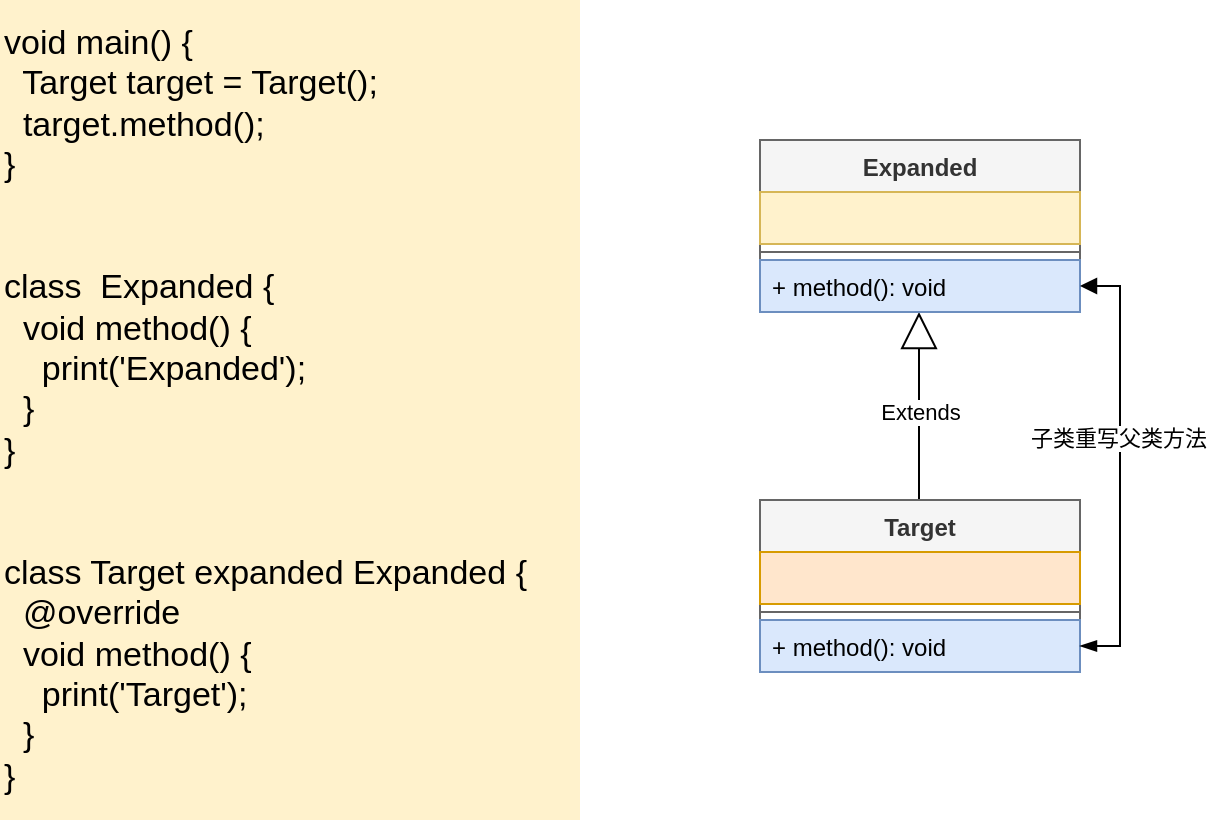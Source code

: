 <mxfile version="14.1.1" type="github">
  <diagram id="C5RBs43oDa-KdzZeNtuy" name="Page-1">
    <mxGraphModel dx="946" dy="557" grid="1" gridSize="10" guides="1" tooltips="1" connect="1" arrows="1" fold="1" page="1" pageScale="1" pageWidth="827" pageHeight="1169" math="0" shadow="0">
      <root>
        <mxCell id="WIyWlLk6GJQsqaUBKTNV-0" />
        <mxCell id="WIyWlLk6GJQsqaUBKTNV-1" parent="WIyWlLk6GJQsqaUBKTNV-0" />
        <mxCell id="n_MuFV8p2sRifEUavmp0-4" value="Extends" style="endArrow=block;endSize=16;endFill=0;html=1;" edge="1" parent="WIyWlLk6GJQsqaUBKTNV-1">
          <mxGeometry width="160" relative="1" as="geometry">
            <mxPoint x="589.5" y="296" as="sourcePoint" />
            <mxPoint x="589.5" y="196" as="targetPoint" />
          </mxGeometry>
        </mxCell>
        <mxCell id="n_MuFV8p2sRifEUavmp0-5" value="Expanded" style="swimlane;fontStyle=1;align=center;verticalAlign=top;childLayout=stackLayout;horizontal=1;startSize=26;horizontalStack=0;resizeParent=1;resizeParentMax=0;resizeLast=0;collapsible=1;marginBottom=0;fillColor=#f5f5f5;strokeColor=#666666;fontColor=#333333;" vertex="1" parent="WIyWlLk6GJQsqaUBKTNV-1">
          <mxGeometry x="510" y="110" width="160" height="86" as="geometry" />
        </mxCell>
        <mxCell id="n_MuFV8p2sRifEUavmp0-6" value="    " style="text;strokeColor=#d6b656;fillColor=#fff2cc;align=left;verticalAlign=top;spacingLeft=4;spacingRight=4;overflow=hidden;rotatable=0;points=[[0,0.5],[1,0.5]];portConstraint=eastwest;" vertex="1" parent="n_MuFV8p2sRifEUavmp0-5">
          <mxGeometry y="26" width="160" height="26" as="geometry" />
        </mxCell>
        <mxCell id="n_MuFV8p2sRifEUavmp0-7" value="" style="line;strokeWidth=1;fillColor=#f5f5f5;align=left;verticalAlign=middle;spacingTop=-1;spacingLeft=3;spacingRight=3;rotatable=0;labelPosition=right;points=[];portConstraint=eastwest;strokeColor=#666666;fontColor=#333333;" vertex="1" parent="n_MuFV8p2sRifEUavmp0-5">
          <mxGeometry y="52" width="160" height="8" as="geometry" />
        </mxCell>
        <mxCell id="n_MuFV8p2sRifEUavmp0-8" value="+ method(): void" style="text;strokeColor=#6c8ebf;fillColor=#dae8fc;align=left;verticalAlign=top;spacingLeft=4;spacingRight=4;overflow=hidden;rotatable=0;points=[[0,0.5],[1,0.5]];portConstraint=eastwest;" vertex="1" parent="n_MuFV8p2sRifEUavmp0-5">
          <mxGeometry y="60" width="160" height="26" as="geometry" />
        </mxCell>
        <mxCell id="n_MuFV8p2sRifEUavmp0-9" value="Target" style="swimlane;fontStyle=1;align=center;verticalAlign=top;childLayout=stackLayout;horizontal=1;startSize=26;horizontalStack=0;resizeParent=1;resizeParentMax=0;resizeLast=0;collapsible=1;marginBottom=0;fillColor=#f5f5f5;strokeColor=#666666;fontColor=#333333;" vertex="1" parent="WIyWlLk6GJQsqaUBKTNV-1">
          <mxGeometry x="510" y="290" width="160" height="86" as="geometry" />
        </mxCell>
        <mxCell id="n_MuFV8p2sRifEUavmp0-10" value="    " style="text;strokeColor=#d79b00;fillColor=#ffe6cc;align=left;verticalAlign=top;spacingLeft=4;spacingRight=4;overflow=hidden;rotatable=0;points=[[0,0.5],[1,0.5]];portConstraint=eastwest;" vertex="1" parent="n_MuFV8p2sRifEUavmp0-9">
          <mxGeometry y="26" width="160" height="26" as="geometry" />
        </mxCell>
        <mxCell id="n_MuFV8p2sRifEUavmp0-11" value="" style="line;strokeWidth=1;fillColor=#f5f5f5;align=left;verticalAlign=middle;spacingTop=-1;spacingLeft=3;spacingRight=3;rotatable=0;labelPosition=right;points=[];portConstraint=eastwest;strokeColor=#666666;fontColor=#333333;" vertex="1" parent="n_MuFV8p2sRifEUavmp0-9">
          <mxGeometry y="52" width="160" height="8" as="geometry" />
        </mxCell>
        <mxCell id="n_MuFV8p2sRifEUavmp0-12" value="+ method(): void" style="text;strokeColor=#6c8ebf;fillColor=#dae8fc;align=left;verticalAlign=top;spacingLeft=4;spacingRight=4;overflow=hidden;rotatable=0;points=[[0,0.5],[1,0.5]];portConstraint=eastwest;" vertex="1" parent="n_MuFV8p2sRifEUavmp0-9">
          <mxGeometry y="60" width="160" height="26" as="geometry" />
        </mxCell>
        <mxCell id="n_MuFV8p2sRifEUavmp0-18" value="&lt;div style=&quot;font-size: 17px&quot;&gt;void main() {&lt;/div&gt;&lt;div style=&quot;font-size: 17px&quot;&gt;&amp;nbsp; Target target = Target();&lt;/div&gt;&lt;div style=&quot;font-size: 17px&quot;&gt;&amp;nbsp; target.method();&lt;/div&gt;&lt;div style=&quot;font-size: 17px&quot;&gt;}&lt;/div&gt;&lt;div style=&quot;font-size: 17px&quot;&gt;&lt;br&gt;&lt;/div&gt;&lt;div style=&quot;font-size: 17px&quot;&gt;&lt;br&gt;&lt;/div&gt;&lt;div style=&quot;font-size: 17px&quot;&gt;class&amp;nbsp; Expanded {&lt;/div&gt;&lt;div style=&quot;font-size: 17px&quot;&gt;&amp;nbsp; void method() {&lt;/div&gt;&lt;div style=&quot;font-size: 17px&quot;&gt;&amp;nbsp; &amp;nbsp; print(&#39;Expanded&#39;);&lt;/div&gt;&lt;div style=&quot;font-size: 17px&quot;&gt;&amp;nbsp; }&lt;/div&gt;&lt;div style=&quot;font-size: 17px&quot;&gt;}&lt;/div&gt;&lt;div style=&quot;font-size: 17px&quot;&gt;&lt;br&gt;&lt;/div&gt;&lt;div style=&quot;font-size: 17px&quot;&gt;&lt;br&gt;&lt;/div&gt;&lt;div style=&quot;font-size: 17px&quot;&gt;class Target expanded Expanded&amp;nbsp;{&lt;/div&gt;&lt;div style=&quot;font-size: 17px&quot;&gt;&lt;div&gt;&amp;nbsp; @override&lt;/div&gt;&lt;div&gt;&amp;nbsp; void method() {&lt;/div&gt;&lt;div&gt;&amp;nbsp; &amp;nbsp; print(&#39;Target&#39;);&lt;/div&gt;&lt;div&gt;&amp;nbsp; }&lt;/div&gt;&lt;/div&gt;&lt;div style=&quot;font-size: 17px&quot;&gt;}&lt;/div&gt;" style="rounded=0;whiteSpace=wrap;html=1;align=left;fillColor=#fff2cc;strokeColor=none;" vertex="1" parent="WIyWlLk6GJQsqaUBKTNV-1">
          <mxGeometry x="130" y="40" width="290" height="410" as="geometry" />
        </mxCell>
        <mxCell id="n_MuFV8p2sRifEUavmp0-20" style="edgeStyle=orthogonalEdgeStyle;rounded=0;orthogonalLoop=1;jettySize=auto;html=1;exitX=1;exitY=0.5;exitDx=0;exitDy=0;entryX=1;entryY=0.5;entryDx=0;entryDy=0;endArrow=block;endFill=1;startArrow=blockThin;startFill=1;" edge="1" parent="WIyWlLk6GJQsqaUBKTNV-1" source="n_MuFV8p2sRifEUavmp0-12" target="n_MuFV8p2sRifEUavmp0-8">
          <mxGeometry relative="1" as="geometry" />
        </mxCell>
        <mxCell id="n_MuFV8p2sRifEUavmp0-21" value="子类重写父类方法" style="edgeLabel;html=1;align=center;verticalAlign=middle;resizable=0;points=[];" vertex="1" connectable="0" parent="n_MuFV8p2sRifEUavmp0-20">
          <mxGeometry x="0.127" y="1" relative="1" as="geometry">
            <mxPoint as="offset" />
          </mxGeometry>
        </mxCell>
      </root>
    </mxGraphModel>
  </diagram>
</mxfile>
